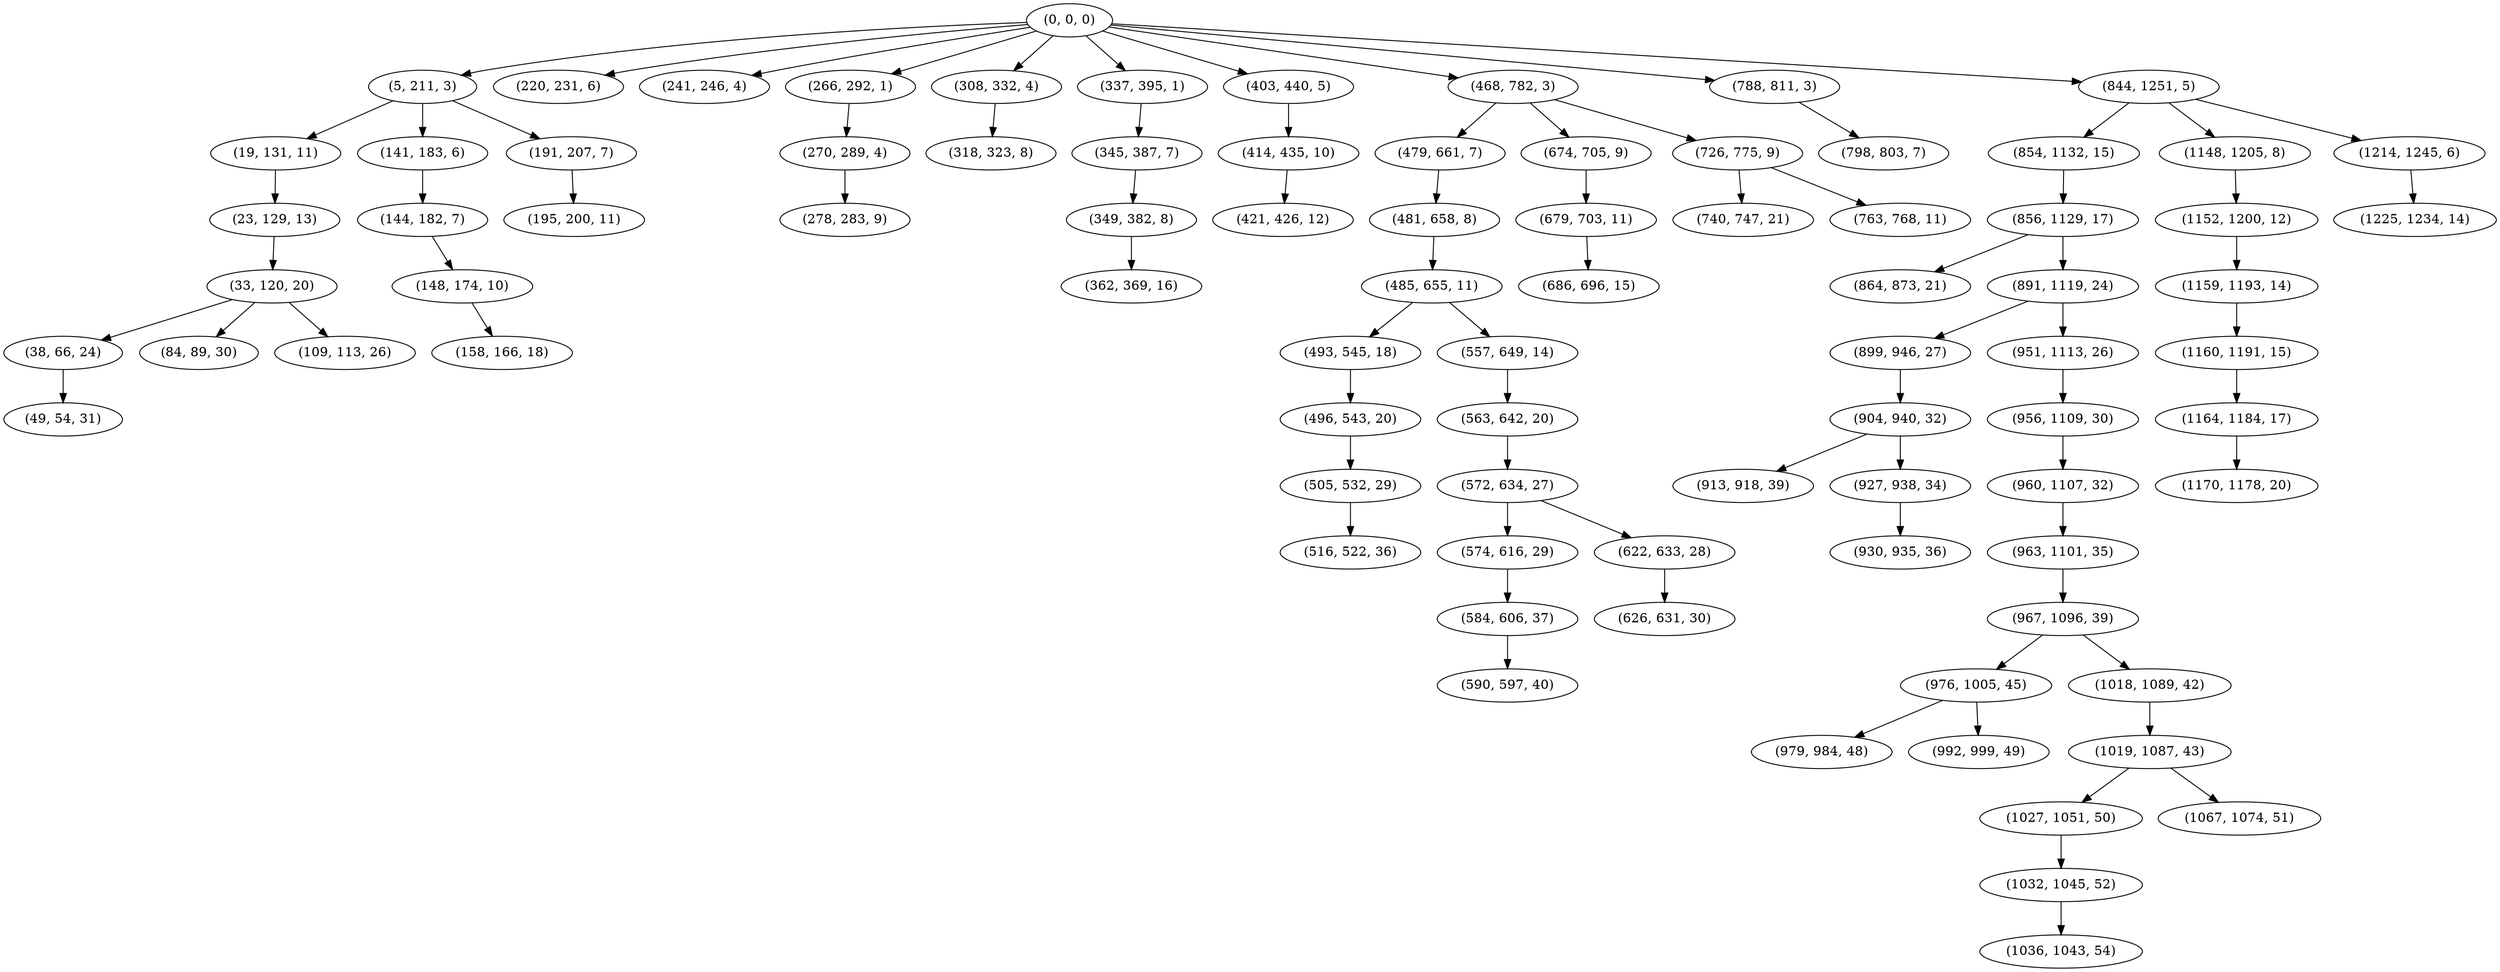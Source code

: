 digraph tree {
    "(0, 0, 0)";
    "(5, 211, 3)";
    "(19, 131, 11)";
    "(23, 129, 13)";
    "(33, 120, 20)";
    "(38, 66, 24)";
    "(49, 54, 31)";
    "(84, 89, 30)";
    "(109, 113, 26)";
    "(141, 183, 6)";
    "(144, 182, 7)";
    "(148, 174, 10)";
    "(158, 166, 18)";
    "(191, 207, 7)";
    "(195, 200, 11)";
    "(220, 231, 6)";
    "(241, 246, 4)";
    "(266, 292, 1)";
    "(270, 289, 4)";
    "(278, 283, 9)";
    "(308, 332, 4)";
    "(318, 323, 8)";
    "(337, 395, 1)";
    "(345, 387, 7)";
    "(349, 382, 8)";
    "(362, 369, 16)";
    "(403, 440, 5)";
    "(414, 435, 10)";
    "(421, 426, 12)";
    "(468, 782, 3)";
    "(479, 661, 7)";
    "(481, 658, 8)";
    "(485, 655, 11)";
    "(493, 545, 18)";
    "(496, 543, 20)";
    "(505, 532, 29)";
    "(516, 522, 36)";
    "(557, 649, 14)";
    "(563, 642, 20)";
    "(572, 634, 27)";
    "(574, 616, 29)";
    "(584, 606, 37)";
    "(590, 597, 40)";
    "(622, 633, 28)";
    "(626, 631, 30)";
    "(674, 705, 9)";
    "(679, 703, 11)";
    "(686, 696, 15)";
    "(726, 775, 9)";
    "(740, 747, 21)";
    "(763, 768, 11)";
    "(788, 811, 3)";
    "(798, 803, 7)";
    "(844, 1251, 5)";
    "(854, 1132, 15)";
    "(856, 1129, 17)";
    "(864, 873, 21)";
    "(891, 1119, 24)";
    "(899, 946, 27)";
    "(904, 940, 32)";
    "(913, 918, 39)";
    "(927, 938, 34)";
    "(930, 935, 36)";
    "(951, 1113, 26)";
    "(956, 1109, 30)";
    "(960, 1107, 32)";
    "(963, 1101, 35)";
    "(967, 1096, 39)";
    "(976, 1005, 45)";
    "(979, 984, 48)";
    "(992, 999, 49)";
    "(1018, 1089, 42)";
    "(1019, 1087, 43)";
    "(1027, 1051, 50)";
    "(1032, 1045, 52)";
    "(1036, 1043, 54)";
    "(1067, 1074, 51)";
    "(1148, 1205, 8)";
    "(1152, 1200, 12)";
    "(1159, 1193, 14)";
    "(1160, 1191, 15)";
    "(1164, 1184, 17)";
    "(1170, 1178, 20)";
    "(1214, 1245, 6)";
    "(1225, 1234, 14)";
    "(0, 0, 0)" -> "(5, 211, 3)";
    "(0, 0, 0)" -> "(220, 231, 6)";
    "(0, 0, 0)" -> "(241, 246, 4)";
    "(0, 0, 0)" -> "(266, 292, 1)";
    "(0, 0, 0)" -> "(308, 332, 4)";
    "(0, 0, 0)" -> "(337, 395, 1)";
    "(0, 0, 0)" -> "(403, 440, 5)";
    "(0, 0, 0)" -> "(468, 782, 3)";
    "(0, 0, 0)" -> "(788, 811, 3)";
    "(0, 0, 0)" -> "(844, 1251, 5)";
    "(5, 211, 3)" -> "(19, 131, 11)";
    "(5, 211, 3)" -> "(141, 183, 6)";
    "(5, 211, 3)" -> "(191, 207, 7)";
    "(19, 131, 11)" -> "(23, 129, 13)";
    "(23, 129, 13)" -> "(33, 120, 20)";
    "(33, 120, 20)" -> "(38, 66, 24)";
    "(33, 120, 20)" -> "(84, 89, 30)";
    "(33, 120, 20)" -> "(109, 113, 26)";
    "(38, 66, 24)" -> "(49, 54, 31)";
    "(141, 183, 6)" -> "(144, 182, 7)";
    "(144, 182, 7)" -> "(148, 174, 10)";
    "(148, 174, 10)" -> "(158, 166, 18)";
    "(191, 207, 7)" -> "(195, 200, 11)";
    "(266, 292, 1)" -> "(270, 289, 4)";
    "(270, 289, 4)" -> "(278, 283, 9)";
    "(308, 332, 4)" -> "(318, 323, 8)";
    "(337, 395, 1)" -> "(345, 387, 7)";
    "(345, 387, 7)" -> "(349, 382, 8)";
    "(349, 382, 8)" -> "(362, 369, 16)";
    "(403, 440, 5)" -> "(414, 435, 10)";
    "(414, 435, 10)" -> "(421, 426, 12)";
    "(468, 782, 3)" -> "(479, 661, 7)";
    "(468, 782, 3)" -> "(674, 705, 9)";
    "(468, 782, 3)" -> "(726, 775, 9)";
    "(479, 661, 7)" -> "(481, 658, 8)";
    "(481, 658, 8)" -> "(485, 655, 11)";
    "(485, 655, 11)" -> "(493, 545, 18)";
    "(485, 655, 11)" -> "(557, 649, 14)";
    "(493, 545, 18)" -> "(496, 543, 20)";
    "(496, 543, 20)" -> "(505, 532, 29)";
    "(505, 532, 29)" -> "(516, 522, 36)";
    "(557, 649, 14)" -> "(563, 642, 20)";
    "(563, 642, 20)" -> "(572, 634, 27)";
    "(572, 634, 27)" -> "(574, 616, 29)";
    "(572, 634, 27)" -> "(622, 633, 28)";
    "(574, 616, 29)" -> "(584, 606, 37)";
    "(584, 606, 37)" -> "(590, 597, 40)";
    "(622, 633, 28)" -> "(626, 631, 30)";
    "(674, 705, 9)" -> "(679, 703, 11)";
    "(679, 703, 11)" -> "(686, 696, 15)";
    "(726, 775, 9)" -> "(740, 747, 21)";
    "(726, 775, 9)" -> "(763, 768, 11)";
    "(788, 811, 3)" -> "(798, 803, 7)";
    "(844, 1251, 5)" -> "(854, 1132, 15)";
    "(844, 1251, 5)" -> "(1148, 1205, 8)";
    "(844, 1251, 5)" -> "(1214, 1245, 6)";
    "(854, 1132, 15)" -> "(856, 1129, 17)";
    "(856, 1129, 17)" -> "(864, 873, 21)";
    "(856, 1129, 17)" -> "(891, 1119, 24)";
    "(891, 1119, 24)" -> "(899, 946, 27)";
    "(891, 1119, 24)" -> "(951, 1113, 26)";
    "(899, 946, 27)" -> "(904, 940, 32)";
    "(904, 940, 32)" -> "(913, 918, 39)";
    "(904, 940, 32)" -> "(927, 938, 34)";
    "(927, 938, 34)" -> "(930, 935, 36)";
    "(951, 1113, 26)" -> "(956, 1109, 30)";
    "(956, 1109, 30)" -> "(960, 1107, 32)";
    "(960, 1107, 32)" -> "(963, 1101, 35)";
    "(963, 1101, 35)" -> "(967, 1096, 39)";
    "(967, 1096, 39)" -> "(976, 1005, 45)";
    "(967, 1096, 39)" -> "(1018, 1089, 42)";
    "(976, 1005, 45)" -> "(979, 984, 48)";
    "(976, 1005, 45)" -> "(992, 999, 49)";
    "(1018, 1089, 42)" -> "(1019, 1087, 43)";
    "(1019, 1087, 43)" -> "(1027, 1051, 50)";
    "(1019, 1087, 43)" -> "(1067, 1074, 51)";
    "(1027, 1051, 50)" -> "(1032, 1045, 52)";
    "(1032, 1045, 52)" -> "(1036, 1043, 54)";
    "(1148, 1205, 8)" -> "(1152, 1200, 12)";
    "(1152, 1200, 12)" -> "(1159, 1193, 14)";
    "(1159, 1193, 14)" -> "(1160, 1191, 15)";
    "(1160, 1191, 15)" -> "(1164, 1184, 17)";
    "(1164, 1184, 17)" -> "(1170, 1178, 20)";
    "(1214, 1245, 6)" -> "(1225, 1234, 14)";
}
